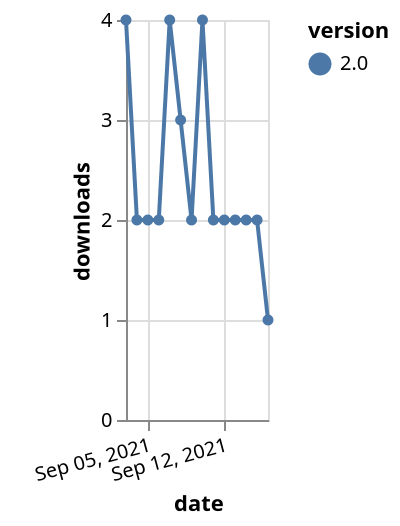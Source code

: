 {"$schema": "https://vega.github.io/schema/vega-lite/v5.json", "description": "A simple bar chart with embedded data.", "data": {"values": [{"date": "2021-09-03", "total": 2237, "delta": 4, "version": "2.0"}, {"date": "2021-09-04", "total": 2239, "delta": 2, "version": "2.0"}, {"date": "2021-09-05", "total": 2241, "delta": 2, "version": "2.0"}, {"date": "2021-09-06", "total": 2243, "delta": 2, "version": "2.0"}, {"date": "2021-09-07", "total": 2247, "delta": 4, "version": "2.0"}, {"date": "2021-09-08", "total": 2250, "delta": 3, "version": "2.0"}, {"date": "2021-09-09", "total": 2252, "delta": 2, "version": "2.0"}, {"date": "2021-09-10", "total": 2256, "delta": 4, "version": "2.0"}, {"date": "2021-09-11", "total": 2258, "delta": 2, "version": "2.0"}, {"date": "2021-09-12", "total": 2260, "delta": 2, "version": "2.0"}, {"date": "2021-09-13", "total": 2262, "delta": 2, "version": "2.0"}, {"date": "2021-09-14", "total": 2264, "delta": 2, "version": "2.0"}, {"date": "2021-09-15", "total": 2266, "delta": 2, "version": "2.0"}, {"date": "2021-09-16", "total": 2267, "delta": 1, "version": "2.0"}]}, "width": "container", "mark": {"type": "line", "point": {"filled": true}}, "encoding": {"x": {"field": "date", "type": "temporal", "timeUnit": "yearmonthdate", "title": "date", "axis": {"labelAngle": -15}}, "y": {"field": "delta", "type": "quantitative", "title": "downloads"}, "color": {"field": "version", "type": "nominal"}, "tooltip": {"field": "delta"}}}